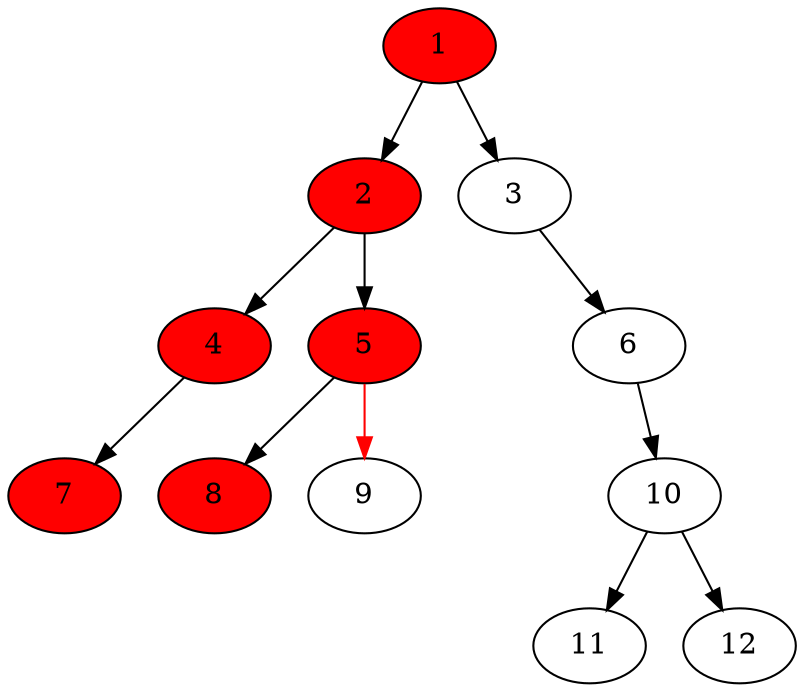 digraph G{
graph [ordering="out"];
C [ label = "C", style = invis ];
"1" -> "2";
"1" -> "3";
"2" -> "4";
"2" -> "5";
"3" -> C [style=invis];
"3" -> "6";
"4" -> "7";
"4" -> C [style=invis];
"5" -> "8";
"5" -> "9"[color = red];
"6" -> C [style=invis];
"6" -> "10";
"10" -> "11";
"10" -> "12";
"1" [style = filled, fillcolor = red];
"2" [style = filled, fillcolor = red];
//"3" [style = filled, fillcolor = red];
"4" [style = filled, fillcolor = red];
"5" [style = filled, fillcolor = red];
//"6" [style = filled, fillcolor = red];
"7" [style = filled, fillcolor = red];
"8" [style = filled, fillcolor = red];
//"9" [style = filled, fillcolor = red];
//"10" [style = filled, fillcolor = red];
//"11" [style = filled, fillcolor = red];
//"12" [style = filled, fillcolor = red];
}
